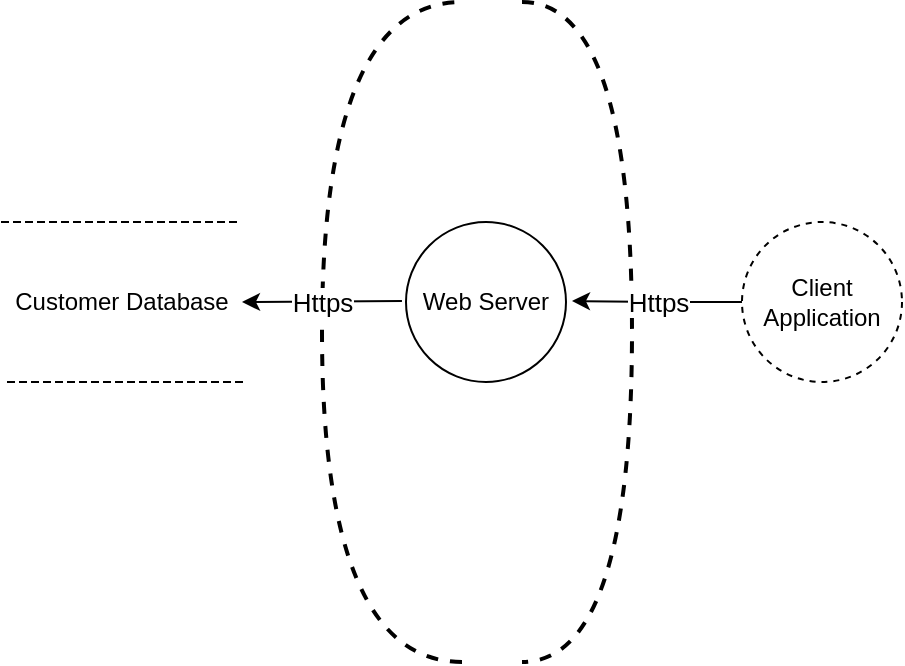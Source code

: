 <mxfile>
    <diagram id="DWApjFzHYURmReSud2fw" name="Page-1">
        <mxGraphModel dx="762" dy="414" grid="0" gridSize="10" guides="1" tooltips="1" connect="1" arrows="1" fold="1" page="1" pageScale="1" pageWidth="850" pageHeight="1100" background="none" math="0" shadow="0">
            <root>
                <mxCell id="0"/>
                <mxCell id="1" parent="0"/>
                <mxCell id="8" value="Client Application" style="ellipse;whiteSpace=wrap;html=1;aspect=fixed;dashed=1;rounded=0;" parent="1" vertex="1">
                    <mxGeometry x="440" y="160" width="80" height="80" as="geometry"/>
                </mxCell>
                <mxCell id="9" value="Web Server" style="ellipse;whiteSpace=wrap;html=1;aspect=fixed;rounded=0;" parent="1" vertex="1">
                    <mxGeometry x="272" y="160" width="80" height="80" as="geometry"/>
                </mxCell>
                <mxCell id="10" value="" style="shape=requiredInterface;html=1;verticalLabelPosition=bottom;dashed=1;strokeWidth=2;align=left;fillColor=#000000;direction=west;rounded=0;" parent="1" vertex="1">
                    <mxGeometry x="230" y="50" width="70" height="330" as="geometry"/>
                </mxCell>
                <mxCell id="11" value="Customer Database" style="shape=partialRectangle;whiteSpace=wrap;html=1;left=0;right=0;fillColor=none;dashed=1;rounded=0;" parent="1" vertex="1">
                    <mxGeometry x="70" y="160" width="120" height="80" as="geometry"/>
                </mxCell>
                <mxCell id="12" value="" style="shape=requiredInterface;html=1;verticalLabelPosition=bottom;dashed=1;strokeColor=#000000;strokeWidth=2;fillColor=none;fontColor=#FF3333;align=left;rounded=0;" vertex="1" parent="1">
                    <mxGeometry x="330" y="50" width="55" height="330" as="geometry"/>
                </mxCell>
                <mxCell id="13" value="Https" style="endArrow=classic;html=1;fontColor=#000000;exitX=0;exitY=0.5;exitDx=0;exitDy=0;strokeColor=#000000;fontSize=13;rounded=0;" edge="1" parent="1" source="8">
                    <mxGeometry width="50" height="50" relative="1" as="geometry">
                        <mxPoint x="425" y="199.5" as="sourcePoint"/>
                        <mxPoint x="355" y="199.5" as="targetPoint"/>
                        <Array as="points">
                            <mxPoint x="400" y="200"/>
                        </Array>
                    </mxGeometry>
                </mxCell>
                <mxCell id="15" value="Https" style="endArrow=classic;html=1;fontColor=#000000;exitX=0.429;exitY=0.547;exitDx=0;exitDy=0;exitPerimeter=0;fontSize=13;rounded=0;" edge="1" parent="1" source="10">
                    <mxGeometry width="50" height="50" relative="1" as="geometry">
                        <mxPoint x="230" y="200" as="sourcePoint"/>
                        <mxPoint x="190" y="200" as="targetPoint"/>
                    </mxGeometry>
                </mxCell>
            </root>
        </mxGraphModel>
    </diagram>
</mxfile>